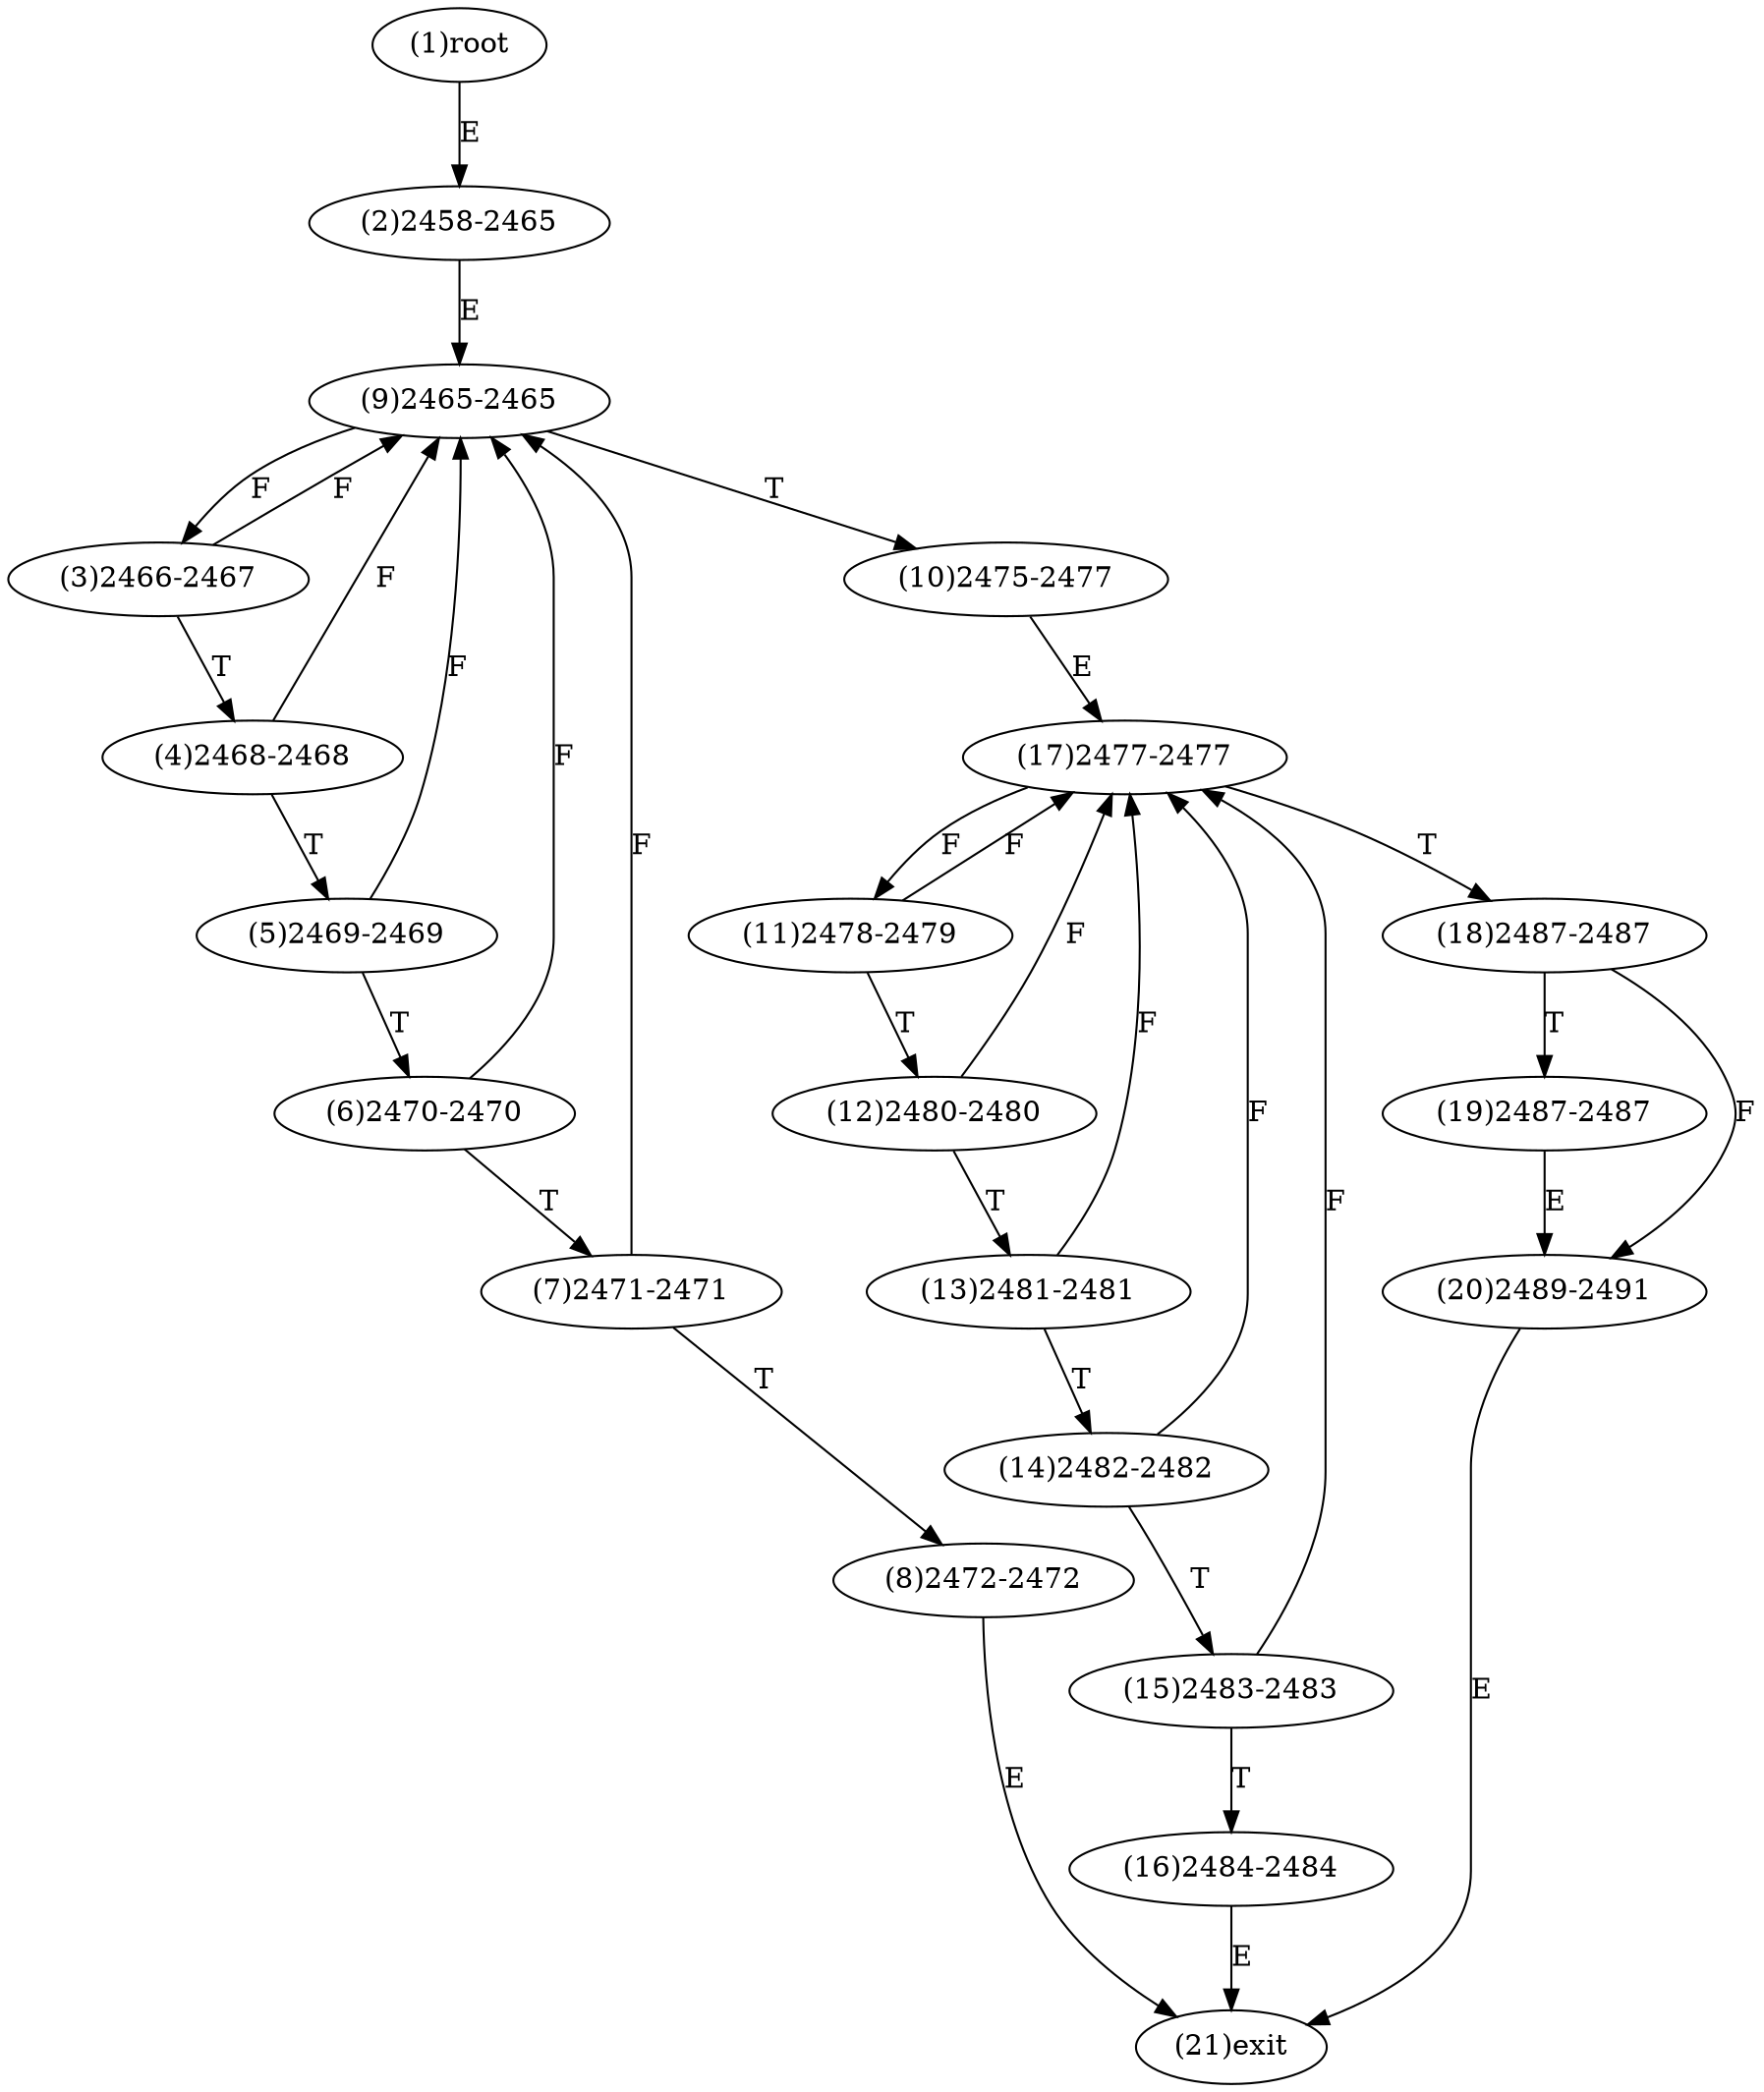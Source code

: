 digraph "" { 
1[ label="(1)root"];
2[ label="(2)2458-2465"];
3[ label="(3)2466-2467"];
4[ label="(4)2468-2468"];
5[ label="(5)2469-2469"];
6[ label="(6)2470-2470"];
7[ label="(7)2471-2471"];
8[ label="(8)2472-2472"];
9[ label="(9)2465-2465"];
10[ label="(10)2475-2477"];
11[ label="(11)2478-2479"];
12[ label="(12)2480-2480"];
13[ label="(13)2481-2481"];
14[ label="(14)2482-2482"];
15[ label="(15)2483-2483"];
17[ label="(17)2477-2477"];
16[ label="(16)2484-2484"];
19[ label="(19)2487-2487"];
18[ label="(18)2487-2487"];
21[ label="(21)exit"];
20[ label="(20)2489-2491"];
1->2[ label="E"];
2->9[ label="E"];
3->9[ label="F"];
3->4[ label="T"];
4->9[ label="F"];
4->5[ label="T"];
5->9[ label="F"];
5->6[ label="T"];
6->9[ label="F"];
6->7[ label="T"];
7->9[ label="F"];
7->8[ label="T"];
8->21[ label="E"];
9->3[ label="F"];
9->10[ label="T"];
10->17[ label="E"];
11->17[ label="F"];
11->12[ label="T"];
12->17[ label="F"];
12->13[ label="T"];
13->17[ label="F"];
13->14[ label="T"];
14->17[ label="F"];
14->15[ label="T"];
15->17[ label="F"];
15->16[ label="T"];
16->21[ label="E"];
17->11[ label="F"];
17->18[ label="T"];
18->20[ label="F"];
18->19[ label="T"];
19->20[ label="E"];
20->21[ label="E"];
}